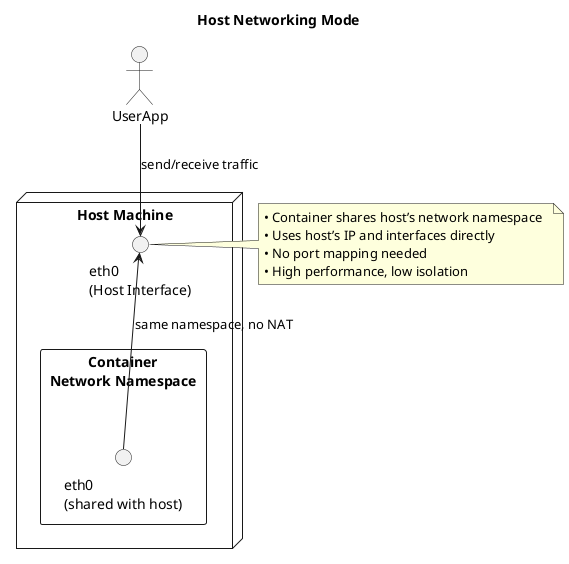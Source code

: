 @startuml
title Host Networking Mode

actor UserApp as Client

node "Host Machine" {
  interface "eth0\n(Host Interface)" as HostEth
  rectangle "Container\nNetwork Namespace" as Container {
    interface "eth0\n(shared with host)" as ContEth
  }
}

Client --> HostEth : send/receive traffic
HostEth <-- ContEth : same namespace, no NAT

note right of HostEth
  • Container shares host’s network namespace  
  • Uses host’s IP and interfaces directly  
  • No port mapping needed  
  • High performance, low isolation  
end note
@enduml
